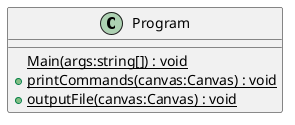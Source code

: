 @startuml
class Program {
    {static} Main(args:string[]) : void
    + {static} printCommands(canvas:Canvas) : void
    + {static} outputFile(canvas:Canvas) : void
}
@enduml

